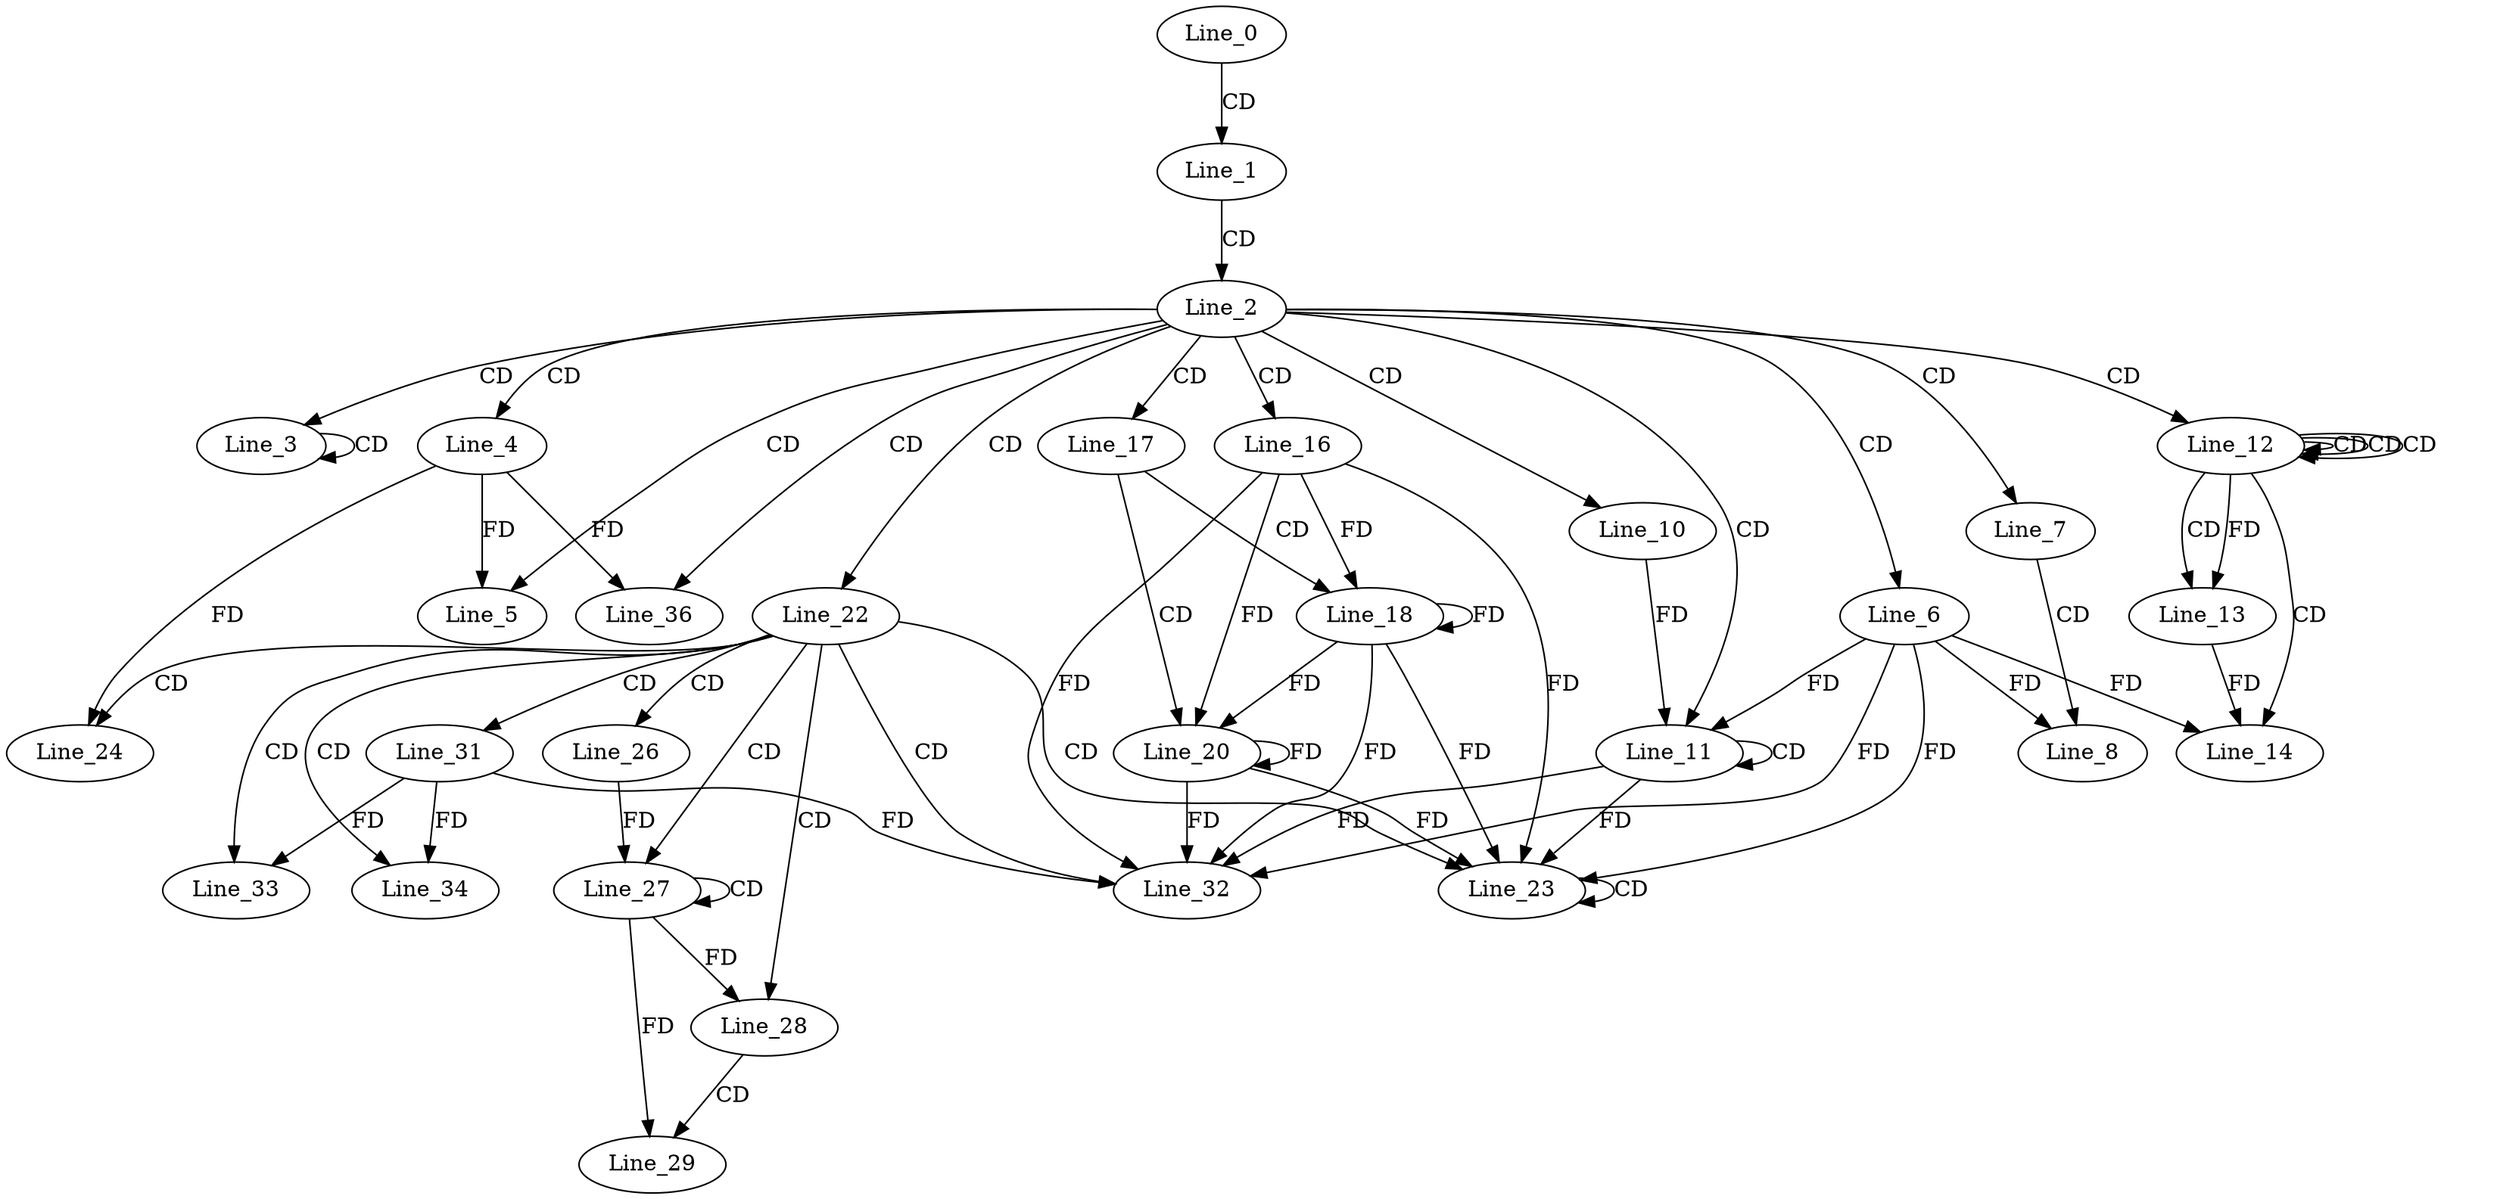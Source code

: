 digraph G {
  Line_0;
  Line_1;
  Line_2;
  Line_3;
  Line_3;
  Line_4;
  Line_5;
  Line_6;
  Line_7;
  Line_8;
  Line_10;
  Line_11;
  Line_11;
  Line_12;
  Line_12;
  Line_12;
  Line_12;
  Line_13;
  Line_13;
  Line_14;
  Line_14;
  Line_16;
  Line_17;
  Line_18;
  Line_20;
  Line_22;
  Line_23;
  Line_23;
  Line_24;
  Line_24;
  Line_26;
  Line_27;
  Line_27;
  Line_28;
  Line_29;
  Line_31;
  Line_32;
  Line_33;
  Line_34;
  Line_36;
  Line_36;
  Line_0 -> Line_1 [ label="CD" ];
  Line_1 -> Line_2 [ label="CD" ];
  Line_2 -> Line_3 [ label="CD" ];
  Line_3 -> Line_3 [ label="CD" ];
  Line_2 -> Line_4 [ label="CD" ];
  Line_2 -> Line_5 [ label="CD" ];
  Line_4 -> Line_5 [ label="FD" ];
  Line_2 -> Line_6 [ label="CD" ];
  Line_2 -> Line_7 [ label="CD" ];
  Line_7 -> Line_8 [ label="CD" ];
  Line_6 -> Line_8 [ label="FD" ];
  Line_2 -> Line_10 [ label="CD" ];
  Line_2 -> Line_11 [ label="CD" ];
  Line_11 -> Line_11 [ label="CD" ];
  Line_6 -> Line_11 [ label="FD" ];
  Line_10 -> Line_11 [ label="FD" ];
  Line_2 -> Line_12 [ label="CD" ];
  Line_12 -> Line_12 [ label="CD" ];
  Line_12 -> Line_12 [ label="CD" ];
  Line_12 -> Line_12 [ label="CD" ];
  Line_12 -> Line_13 [ label="CD" ];
  Line_12 -> Line_13 [ label="FD" ];
  Line_12 -> Line_14 [ label="CD" ];
  Line_6 -> Line_14 [ label="FD" ];
  Line_13 -> Line_14 [ label="FD" ];
  Line_2 -> Line_16 [ label="CD" ];
  Line_2 -> Line_17 [ label="CD" ];
  Line_17 -> Line_18 [ label="CD" ];
  Line_16 -> Line_18 [ label="FD" ];
  Line_18 -> Line_18 [ label="FD" ];
  Line_17 -> Line_20 [ label="CD" ];
  Line_16 -> Line_20 [ label="FD" ];
  Line_18 -> Line_20 [ label="FD" ];
  Line_20 -> Line_20 [ label="FD" ];
  Line_2 -> Line_22 [ label="CD" ];
  Line_22 -> Line_23 [ label="CD" ];
  Line_23 -> Line_23 [ label="CD" ];
  Line_6 -> Line_23 [ label="FD" ];
  Line_16 -> Line_23 [ label="FD" ];
  Line_18 -> Line_23 [ label="FD" ];
  Line_20 -> Line_23 [ label="FD" ];
  Line_11 -> Line_23 [ label="FD" ];
  Line_22 -> Line_24 [ label="CD" ];
  Line_4 -> Line_24 [ label="FD" ];
  Line_22 -> Line_26 [ label="CD" ];
  Line_22 -> Line_27 [ label="CD" ];
  Line_27 -> Line_27 [ label="CD" ];
  Line_26 -> Line_27 [ label="FD" ];
  Line_22 -> Line_28 [ label="CD" ];
  Line_27 -> Line_28 [ label="FD" ];
  Line_28 -> Line_29 [ label="CD" ];
  Line_27 -> Line_29 [ label="FD" ];
  Line_22 -> Line_31 [ label="CD" ];
  Line_22 -> Line_32 [ label="CD" ];
  Line_6 -> Line_32 [ label="FD" ];
  Line_16 -> Line_32 [ label="FD" ];
  Line_18 -> Line_32 [ label="FD" ];
  Line_20 -> Line_32 [ label="FD" ];
  Line_11 -> Line_32 [ label="FD" ];
  Line_31 -> Line_32 [ label="FD" ];
  Line_22 -> Line_33 [ label="CD" ];
  Line_31 -> Line_33 [ label="FD" ];
  Line_22 -> Line_34 [ label="CD" ];
  Line_31 -> Line_34 [ label="FD" ];
  Line_2 -> Line_36 [ label="CD" ];
  Line_4 -> Line_36 [ label="FD" ];
}
